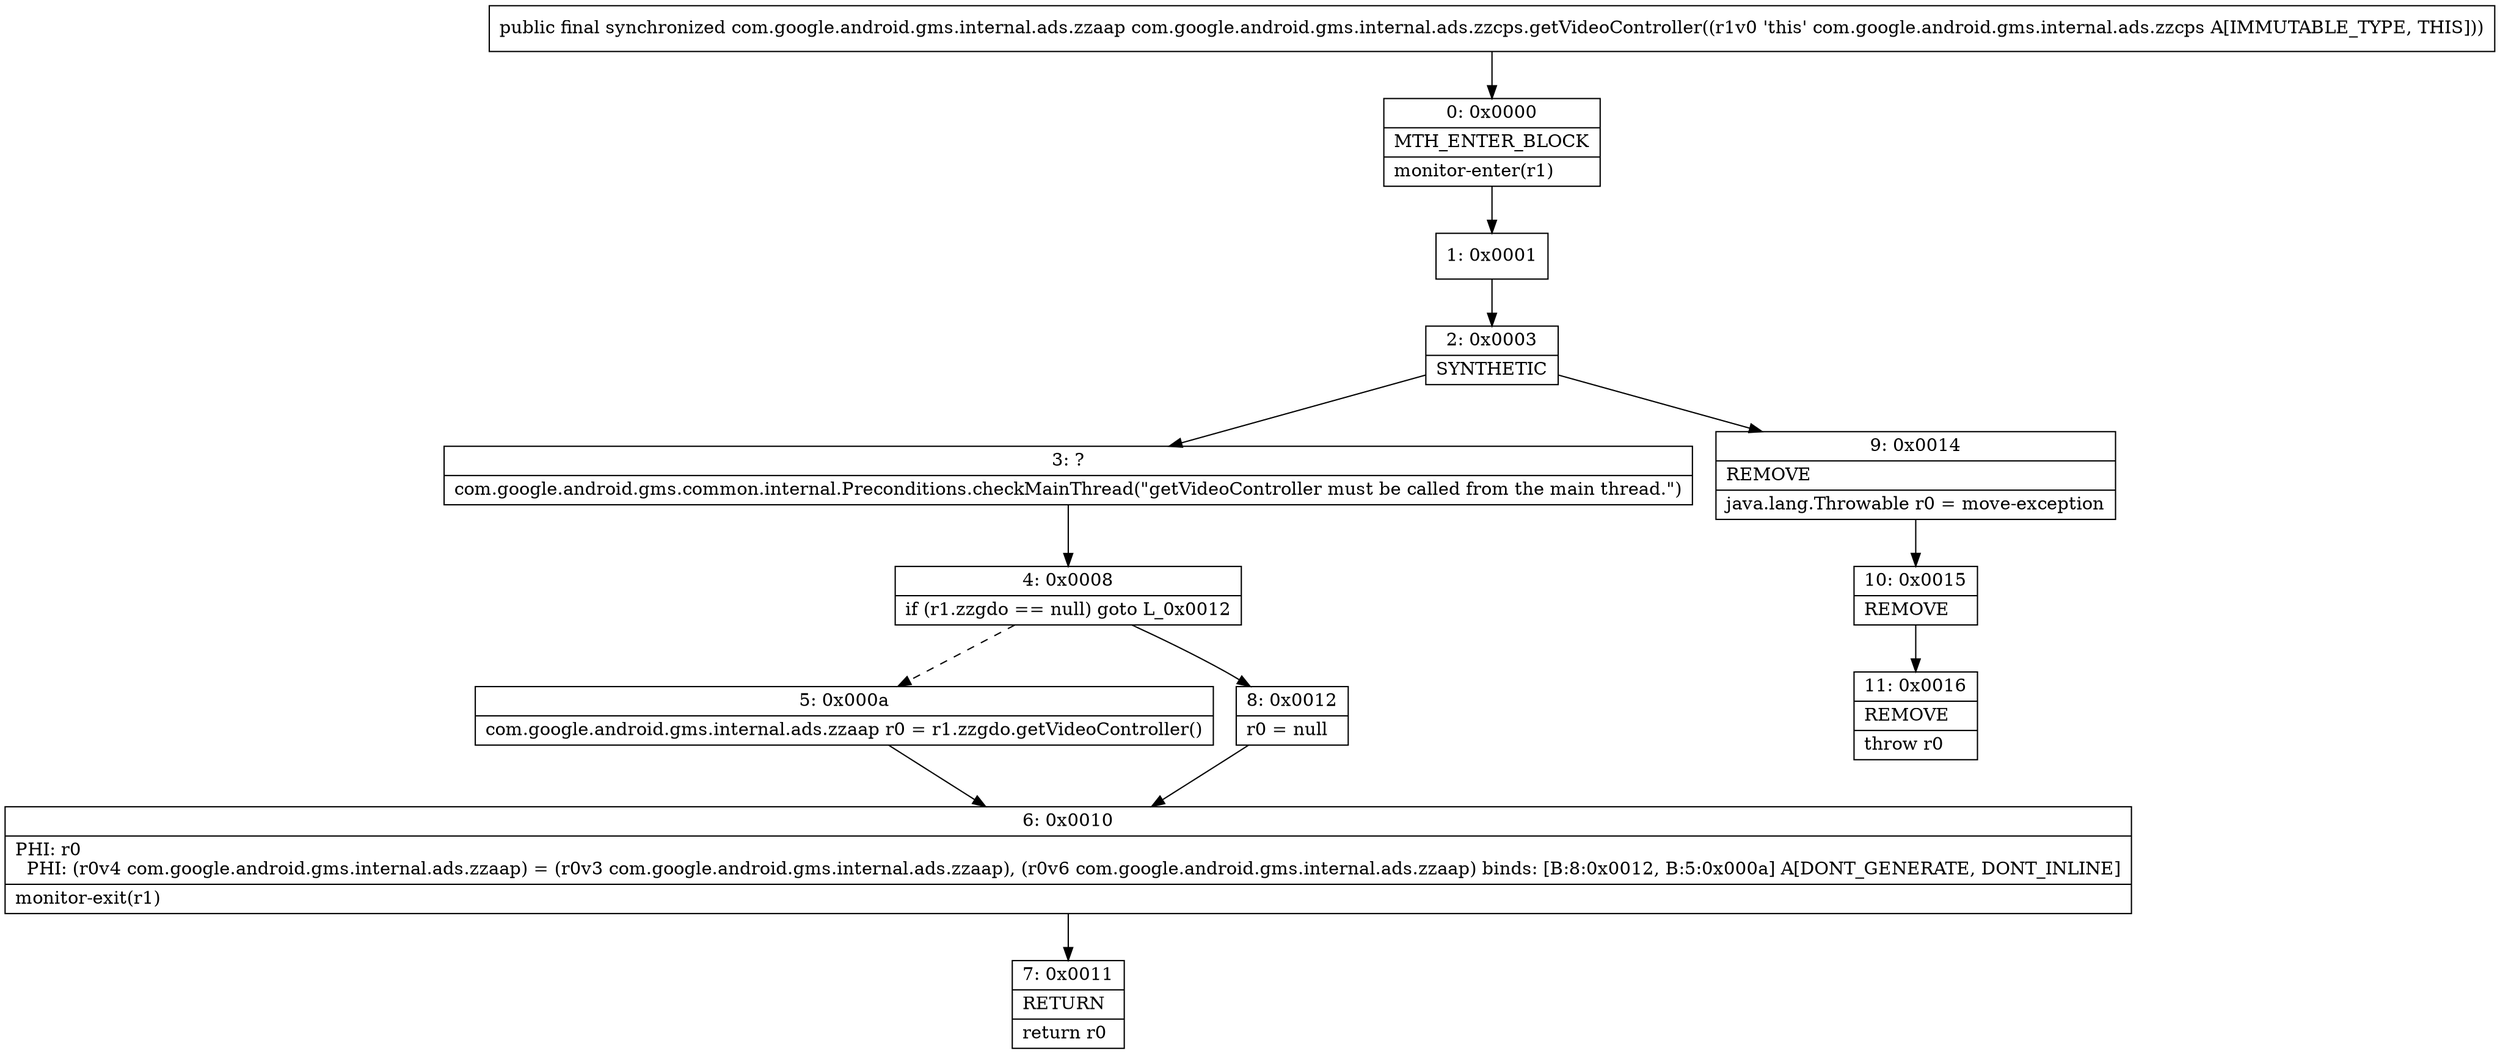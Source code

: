 digraph "CFG forcom.google.android.gms.internal.ads.zzcps.getVideoController()Lcom\/google\/android\/gms\/internal\/ads\/zzaap;" {
Node_0 [shape=record,label="{0\:\ 0x0000|MTH_ENTER_BLOCK\l|monitor\-enter(r1)\l}"];
Node_1 [shape=record,label="{1\:\ 0x0001}"];
Node_2 [shape=record,label="{2\:\ 0x0003|SYNTHETIC\l}"];
Node_3 [shape=record,label="{3\:\ ?|com.google.android.gms.common.internal.Preconditions.checkMainThread(\"getVideoController must be called from the main thread.\")\l}"];
Node_4 [shape=record,label="{4\:\ 0x0008|if (r1.zzgdo == null) goto L_0x0012\l}"];
Node_5 [shape=record,label="{5\:\ 0x000a|com.google.android.gms.internal.ads.zzaap r0 = r1.zzgdo.getVideoController()\l}"];
Node_6 [shape=record,label="{6\:\ 0x0010|PHI: r0 \l  PHI: (r0v4 com.google.android.gms.internal.ads.zzaap) = (r0v3 com.google.android.gms.internal.ads.zzaap), (r0v6 com.google.android.gms.internal.ads.zzaap) binds: [B:8:0x0012, B:5:0x000a] A[DONT_GENERATE, DONT_INLINE]\l|monitor\-exit(r1)\l}"];
Node_7 [shape=record,label="{7\:\ 0x0011|RETURN\l|return r0\l}"];
Node_8 [shape=record,label="{8\:\ 0x0012|r0 = null\l}"];
Node_9 [shape=record,label="{9\:\ 0x0014|REMOVE\l|java.lang.Throwable r0 = move\-exception\l}"];
Node_10 [shape=record,label="{10\:\ 0x0015|REMOVE\l}"];
Node_11 [shape=record,label="{11\:\ 0x0016|REMOVE\l|throw r0\l}"];
MethodNode[shape=record,label="{public final synchronized com.google.android.gms.internal.ads.zzaap com.google.android.gms.internal.ads.zzcps.getVideoController((r1v0 'this' com.google.android.gms.internal.ads.zzcps A[IMMUTABLE_TYPE, THIS])) }"];
MethodNode -> Node_0;
Node_0 -> Node_1;
Node_1 -> Node_2;
Node_2 -> Node_3;
Node_2 -> Node_9;
Node_3 -> Node_4;
Node_4 -> Node_5[style=dashed];
Node_4 -> Node_8;
Node_5 -> Node_6;
Node_6 -> Node_7;
Node_8 -> Node_6;
Node_9 -> Node_10;
Node_10 -> Node_11;
}

